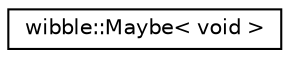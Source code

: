 digraph G
{
  edge [fontname="Helvetica",fontsize="10",labelfontname="Helvetica",labelfontsize="10"];
  node [fontname="Helvetica",fontsize="10",shape=record];
  rankdir="LR";
  Node1 [label="wibble::Maybe\< void \>",height=0.2,width=0.4,color="black", fillcolor="white", style="filled",URL="$structwibble_1_1Maybe_3_01void_01_4.html"];
}
